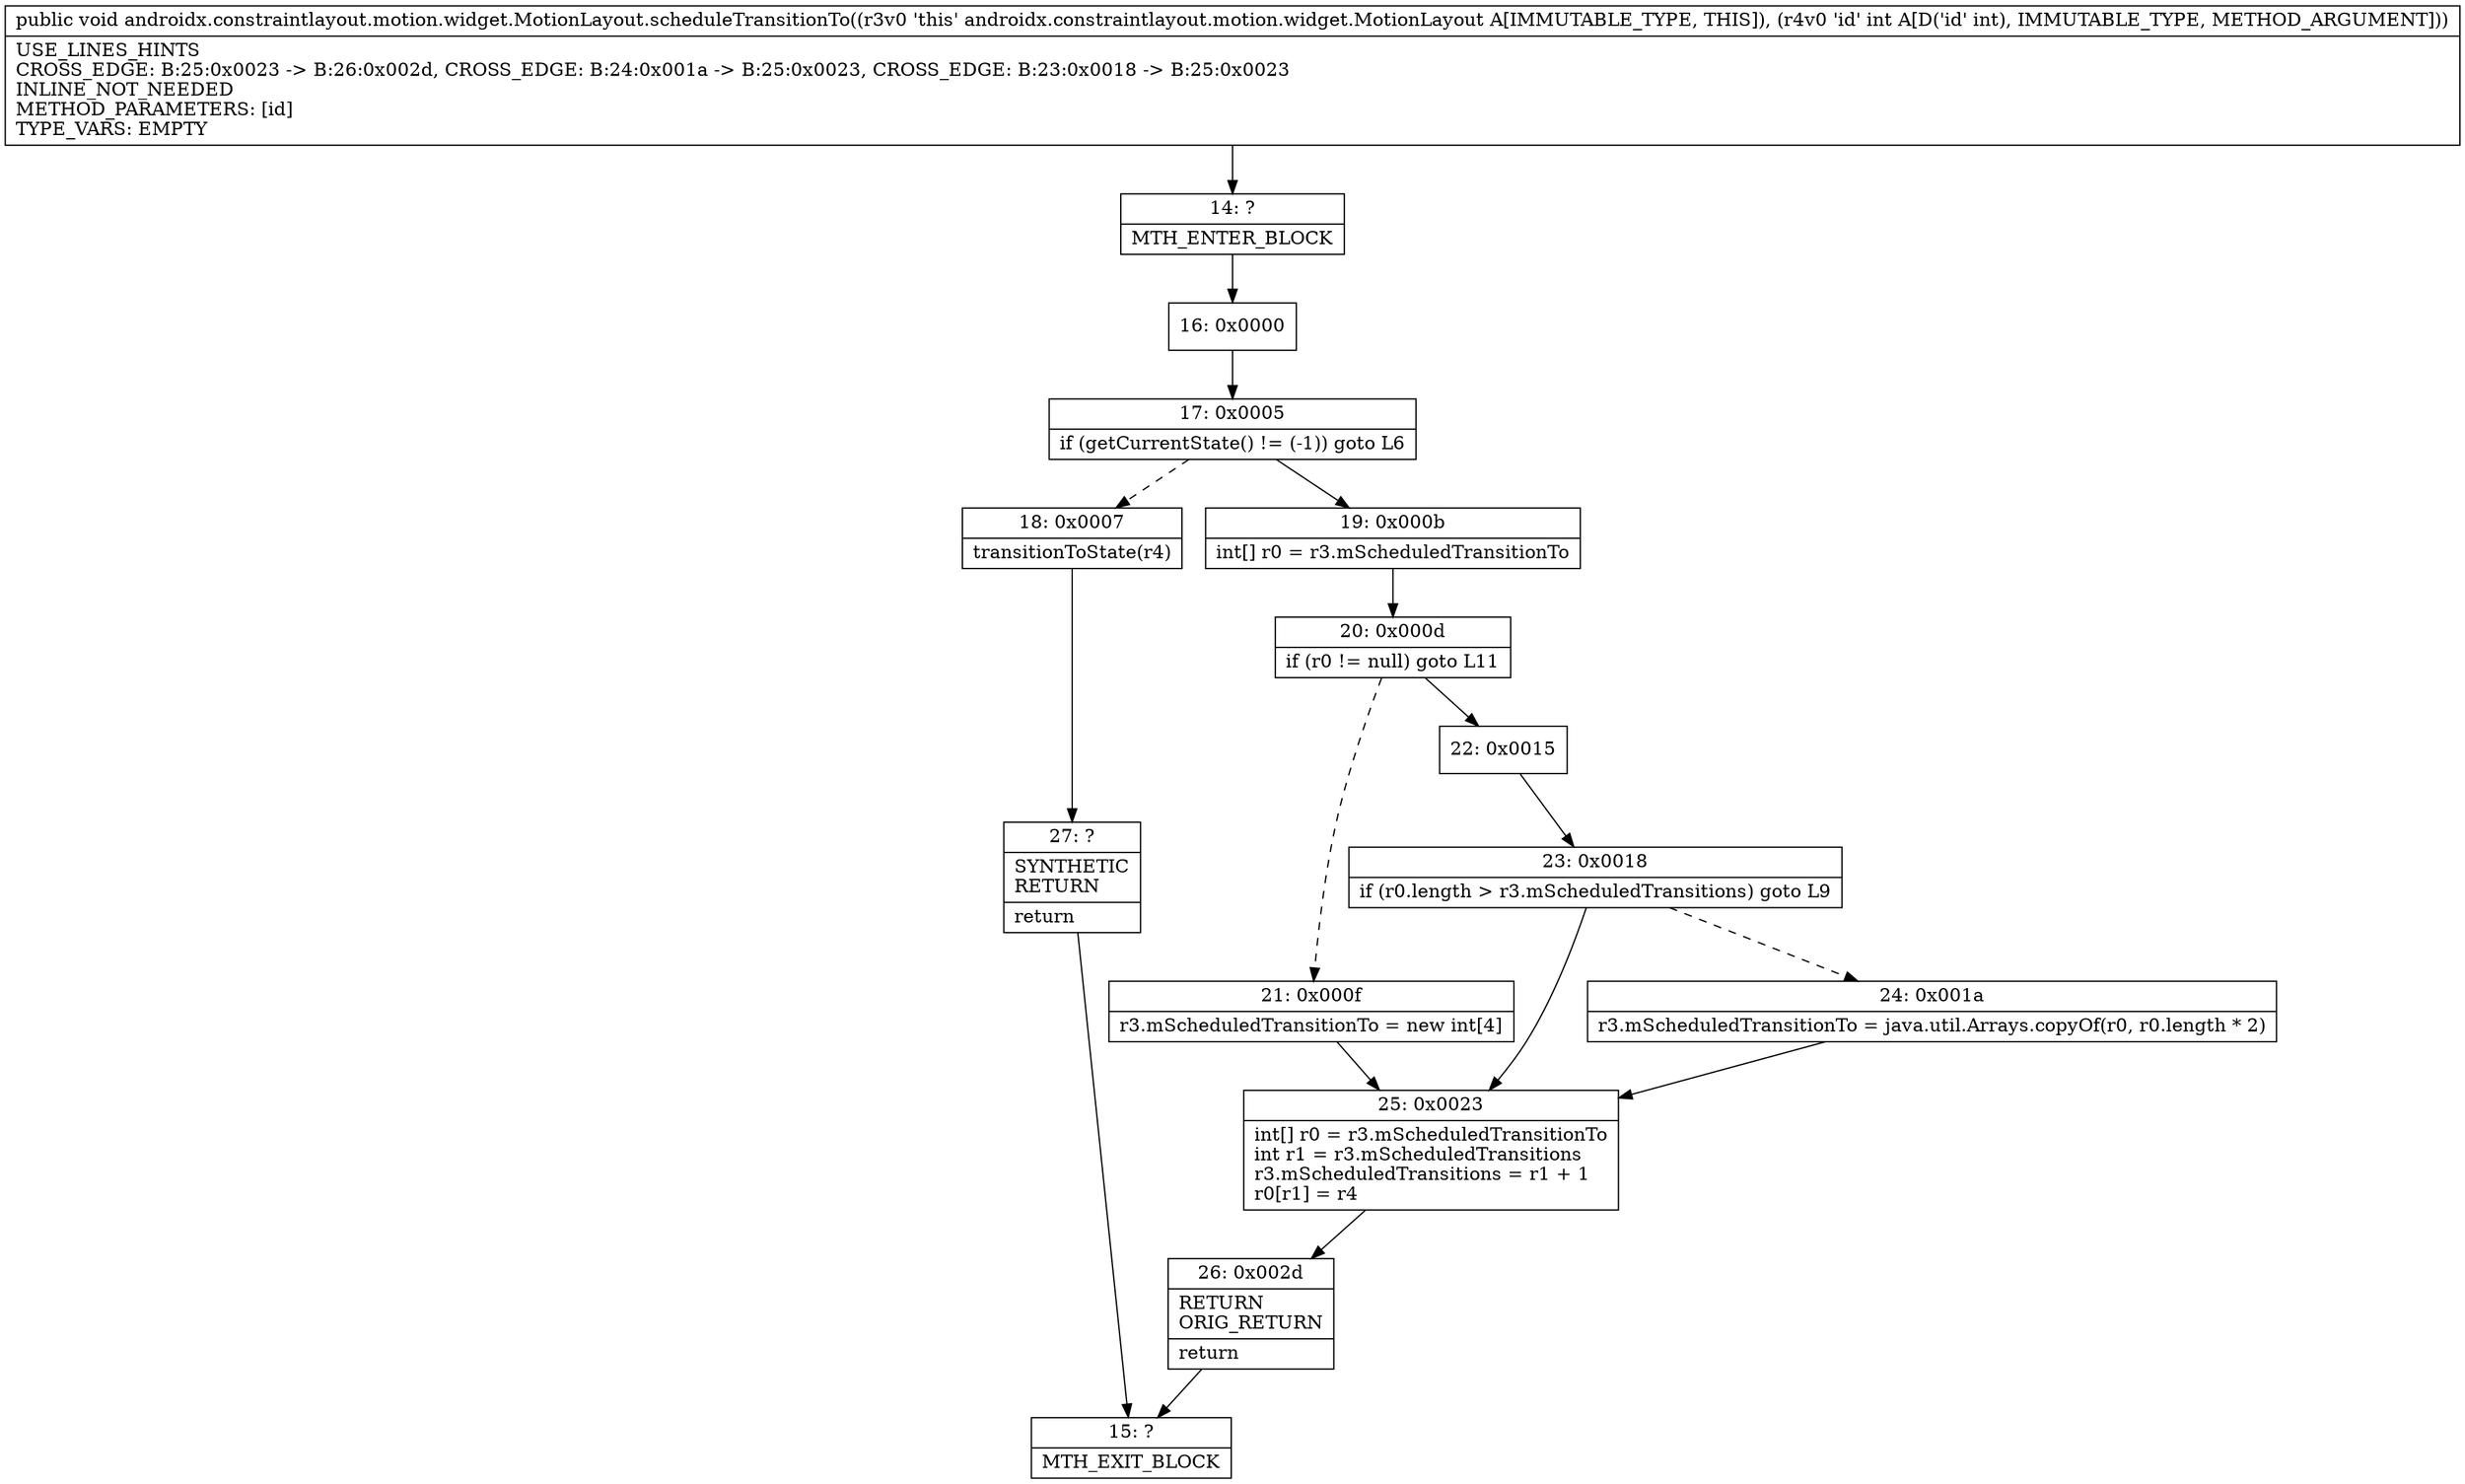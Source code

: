 digraph "CFG forandroidx.constraintlayout.motion.widget.MotionLayout.scheduleTransitionTo(I)V" {
Node_14 [shape=record,label="{14\:\ ?|MTH_ENTER_BLOCK\l}"];
Node_16 [shape=record,label="{16\:\ 0x0000}"];
Node_17 [shape=record,label="{17\:\ 0x0005|if (getCurrentState() != (\-1)) goto L6\l}"];
Node_18 [shape=record,label="{18\:\ 0x0007|transitionToState(r4)\l}"];
Node_27 [shape=record,label="{27\:\ ?|SYNTHETIC\lRETURN\l|return\l}"];
Node_15 [shape=record,label="{15\:\ ?|MTH_EXIT_BLOCK\l}"];
Node_19 [shape=record,label="{19\:\ 0x000b|int[] r0 = r3.mScheduledTransitionTo\l}"];
Node_20 [shape=record,label="{20\:\ 0x000d|if (r0 != null) goto L11\l}"];
Node_21 [shape=record,label="{21\:\ 0x000f|r3.mScheduledTransitionTo = new int[4]\l}"];
Node_25 [shape=record,label="{25\:\ 0x0023|int[] r0 = r3.mScheduledTransitionTo\lint r1 = r3.mScheduledTransitions\lr3.mScheduledTransitions = r1 + 1\lr0[r1] = r4\l}"];
Node_26 [shape=record,label="{26\:\ 0x002d|RETURN\lORIG_RETURN\l|return\l}"];
Node_22 [shape=record,label="{22\:\ 0x0015}"];
Node_23 [shape=record,label="{23\:\ 0x0018|if (r0.length \> r3.mScheduledTransitions) goto L9\l}"];
Node_24 [shape=record,label="{24\:\ 0x001a|r3.mScheduledTransitionTo = java.util.Arrays.copyOf(r0, r0.length * 2)\l}"];
MethodNode[shape=record,label="{public void androidx.constraintlayout.motion.widget.MotionLayout.scheduleTransitionTo((r3v0 'this' androidx.constraintlayout.motion.widget.MotionLayout A[IMMUTABLE_TYPE, THIS]), (r4v0 'id' int A[D('id' int), IMMUTABLE_TYPE, METHOD_ARGUMENT]))  | USE_LINES_HINTS\lCROSS_EDGE: B:25:0x0023 \-\> B:26:0x002d, CROSS_EDGE: B:24:0x001a \-\> B:25:0x0023, CROSS_EDGE: B:23:0x0018 \-\> B:25:0x0023\lINLINE_NOT_NEEDED\lMETHOD_PARAMETERS: [id]\lTYPE_VARS: EMPTY\l}"];
MethodNode -> Node_14;Node_14 -> Node_16;
Node_16 -> Node_17;
Node_17 -> Node_18[style=dashed];
Node_17 -> Node_19;
Node_18 -> Node_27;
Node_27 -> Node_15;
Node_19 -> Node_20;
Node_20 -> Node_21[style=dashed];
Node_20 -> Node_22;
Node_21 -> Node_25;
Node_25 -> Node_26;
Node_26 -> Node_15;
Node_22 -> Node_23;
Node_23 -> Node_24[style=dashed];
Node_23 -> Node_25;
Node_24 -> Node_25;
}

